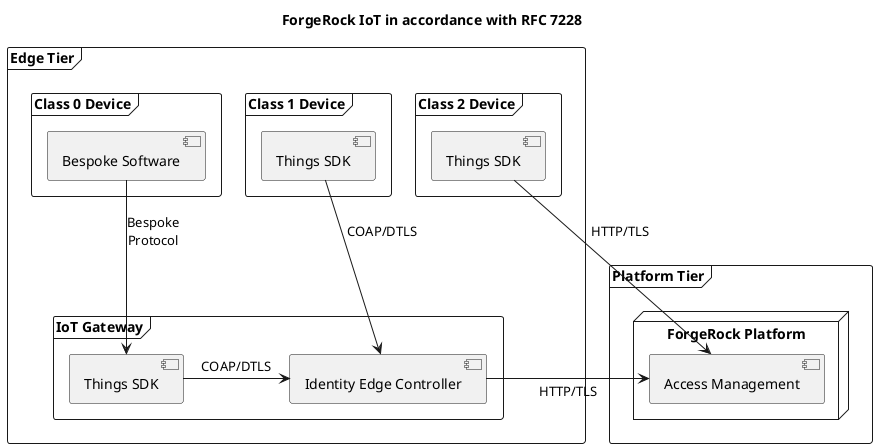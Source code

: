 @startuml
title ForgeRock IoT in accordance with RFC 7228

frame "Edge Tier" {
    frame "Class 2 Device" {
        [Things SDK] as amclient1
    }
    frame "Class 1 Device" {
        [Things SDK] as iecclient1
    }
    frame "Class 0 Device" {
        [Bespoke Software] as customclient1
    }

    frame "IoT Gateway" {
        [Identity Edge Controller] as iec
        [Things SDK] as iecclient2
    }
}
frame "Platform Tier" {
    node "ForgeRock Platform" {
        [Access Management] as am
    }
}
iec -right-> am : HTTP/TLS
amclient1 --> am : HTTP/TLS
iecclient1 --> iec : COAP/DTLS
iecclient2 -right-> iec : COAP/DTLS
customclient1 --> iecclient2 : Bespoke\nProtocol
@enduml